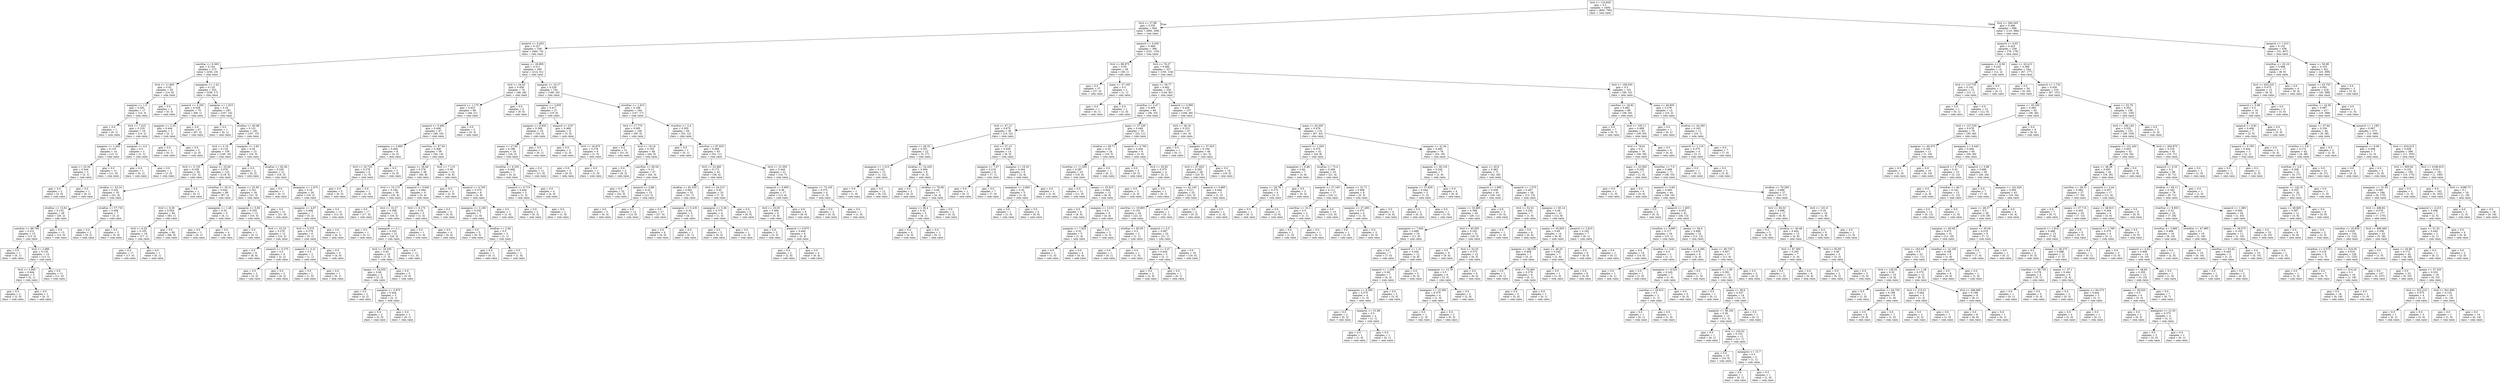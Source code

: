 digraph Tree {
node [shape=box] ;
0 [label="ttvil <= 110.835\ngini = 0.5\nsamples = 1600\nvalue = [805, 795]\nclass = com raios"] ;
1 [label="ttvil <= 27.98\ngini = 0.355\nsamples = 904\nvalue = [695, 209]\nclass = com raios"] ;
0 -> 1 [labeldistance=2.5, labelangle=45, headlabel="True"] ;
2 [label="meanvil <= 0.455\ngini = 0.237\nsamples = 538\nvalue = [464, 74]\nclass = com raios"] ;
1 -> 2 ;
3 [label="convfrac <= 6.365\ngini = 0.154\nsamples = 273\nvalue = [250, 23]\nclass = com raios"] ;
2 -> 3 ;
4 [label="ttvil <= 11.605\ngini = 0.42\nsamples = 20\nvalue = [14, 6]\nclass = com raios"] ;
3 -> 4 ;
5 [label="maxprec <= 1.0\ngini = 0.291\nsamples = 17\nvalue = [14, 3]\nclass = com raios"] ;
4 -> 5 ;
6 [label="gini = 0.0\nsamples = 1\nvalue = [0, 1]\nclass = sem raios"] ;
5 -> 6 ;
7 [label="ttvil <= 7.415\ngini = 0.219\nsamples = 16\nvalue = [14, 2]\nclass = com raios"] ;
5 -> 7 ;
8 [label="maxprec <= 1.445\ngini = 0.133\nsamples = 14\nvalue = [13, 1]\nclass = com raios"] ;
7 -> 8 ;
9 [label="maxz <= 23.34\ngini = 0.444\nsamples = 3\nvalue = [2, 1]\nclass = com raios"] ;
8 -> 9 ;
10 [label="gini = 0.0\nsamples = 2\nvalue = [2, 0]\nclass = com raios"] ;
9 -> 10 ;
11 [label="gini = 0.0\nsamples = 1\nvalue = [0, 1]\nclass = sem raios"] ;
9 -> 11 ;
12 [label="gini = 0.0\nsamples = 11\nvalue = [11, 0]\nclass = com raios"] ;
8 -> 12 ;
13 [label="maxprec <= 4.0\ngini = 0.5\nsamples = 2\nvalue = [1, 1]\nclass = com raios"] ;
7 -> 13 ;
14 [label="gini = 0.0\nsamples = 1\nvalue = [0, 1]\nclass = sem raios"] ;
13 -> 14 ;
15 [label="gini = 0.0\nsamples = 1\nvalue = [1, 0]\nclass = com raios"] ;
13 -> 15 ;
16 [label="gini = 0.0\nsamples = 3\nvalue = [0, 3]\nclass = sem raios"] ;
4 -> 16 ;
17 [label="meanprec <= 1.32\ngini = 0.125\nsamples = 253\nvalue = [236, 17]\nclass = com raios"] ;
3 -> 17 ;
18 [label="meanvil <= 0.205\ngini = 0.028\nsamples = 70\nvalue = [69, 1]\nclass = com raios"] ;
17 -> 18 ;
19 [label="maxprec <= 2.33\ngini = 0.444\nsamples = 3\nvalue = [2, 1]\nclass = com raios"] ;
18 -> 19 ;
20 [label="gini = 0.0\nsamples = 1\nvalue = [0, 1]\nclass = sem raios"] ;
19 -> 20 ;
21 [label="gini = 0.0\nsamples = 2\nvalue = [2, 0]\nclass = com raios"] ;
19 -> 21 ;
22 [label="gini = 0.0\nsamples = 67\nvalue = [67, 0]\nclass = com raios"] ;
18 -> 22 ;
23 [label="maxprec <= 1.915\ngini = 0.16\nsamples = 183\nvalue = [167, 16]\nclass = com raios"] ;
17 -> 23 ;
24 [label="gini = 0.0\nsamples = 1\nvalue = [0, 1]\nclass = sem raios"] ;
23 -> 24 ;
25 [label="strafrac <= 82.68\ngini = 0.151\nsamples = 182\nvalue = [167, 15]\nclass = com raios"] ;
23 -> 25 ;
26 [label="ttvil <= 5.18\ngini = 0.118\nsamples = 159\nvalue = [149, 10]\nclass = com raios"] ;
25 -> 26 ;
27 [label="ttvil <= 5.135\ngini = 0.239\nsamples = 36\nvalue = [31, 5]\nclass = com raios"] ;
26 -> 27 ;
28 [label="strafrac <= 53.24\ngini = 0.202\nsamples = 35\nvalue = [31, 4]\nclass = com raios"] ;
27 -> 28 ;
29 [label="strafrac <= 13.81\ngini = 0.133\nsamples = 28\nvalue = [26, 2]\nclass = com raios"] ;
28 -> 29 ;
30 [label="convfrac <= 89.765\ngini = 0.231\nsamples = 15\nvalue = [13, 2]\nclass = com raios"] ;
29 -> 30 ;
31 [label="gini = 0.0\nsamples = 1\nvalue = [0, 1]\nclass = sem raios"] ;
30 -> 31 ;
32 [label="ttvil <= 2.985\ngini = 0.133\nsamples = 14\nvalue = [13, 1]\nclass = com raios"] ;
30 -> 32 ;
33 [label="ttvil <= 2.905\ngini = 0.444\nsamples = 3\nvalue = [2, 1]\nclass = com raios"] ;
32 -> 33 ;
34 [label="gini = 0.0\nsamples = 2\nvalue = [2, 0]\nclass = com raios"] ;
33 -> 34 ;
35 [label="gini = 0.0\nsamples = 1\nvalue = [0, 1]\nclass = sem raios"] ;
33 -> 35 ;
36 [label="gini = 0.0\nsamples = 11\nvalue = [11, 0]\nclass = com raios"] ;
32 -> 36 ;
37 [label="gini = 0.0\nsamples = 13\nvalue = [13, 0]\nclass = com raios"] ;
29 -> 37 ;
38 [label="strafrac <= 57.735\ngini = 0.408\nsamples = 7\nvalue = [5, 2]\nclass = com raios"] ;
28 -> 38 ;
39 [label="gini = 0.0\nsamples = 2\nvalue = [0, 2]\nclass = sem raios"] ;
38 -> 39 ;
40 [label="gini = 0.0\nsamples = 5\nvalue = [5, 0]\nclass = com raios"] ;
38 -> 40 ;
41 [label="gini = 0.0\nsamples = 1\nvalue = [0, 1]\nclass = sem raios"] ;
27 -> 41 ;
42 [label="meanz <= 25.09\ngini = 0.078\nsamples = 123\nvalue = [118, 5]\nclass = com raios"] ;
26 -> 42 ;
43 [label="riverfrac <= 45.21\ngini = 0.044\nsamples = 89\nvalue = [87, 2]\nclass = com raios"] ;
42 -> 43 ;
44 [label="ttvil <= 6.39\ngini = 0.024\nsamples = 84\nvalue = [83, 1]\nclass = com raios"] ;
43 -> 44 ;
45 [label="ttvil <= 6.25\ngini = 0.105\nsamples = 18\nvalue = [17, 1]\nclass = com raios"] ;
44 -> 45 ;
46 [label="gini = 0.0\nsamples = 17\nvalue = [17, 0]\nclass = com raios"] ;
45 -> 46 ;
47 [label="gini = 0.0\nsamples = 1\nvalue = [0, 1]\nclass = sem raios"] ;
45 -> 47 ;
48 [label="gini = 0.0\nsamples = 66\nvalue = [66, 0]\nclass = com raios"] ;
44 -> 48 ;
49 [label="meanprec <= 1.48\ngini = 0.32\nsamples = 5\nvalue = [4, 1]\nclass = com raios"] ;
43 -> 49 ;
50 [label="gini = 0.0\nsamples = 1\nvalue = [0, 1]\nclass = sem raios"] ;
49 -> 50 ;
51 [label="gini = 0.0\nsamples = 4\nvalue = [4, 0]\nclass = com raios"] ;
49 -> 51 ;
52 [label="meanz <= 25.59\ngini = 0.161\nsamples = 34\nvalue = [31, 3]\nclass = com raios"] ;
42 -> 52 ;
53 [label="maxprec <= 5.85\ngini = 0.355\nsamples = 13\nvalue = [10, 3]\nclass = com raios"] ;
52 -> 53 ;
54 [label="gini = 0.0\nsamples = 1\nvalue = [0, 1]\nclass = sem raios"] ;
53 -> 54 ;
55 [label="ttvil <= 15.19\ngini = 0.278\nsamples = 12\nvalue = [10, 2]\nclass = com raios"] ;
53 -> 55 ;
56 [label="gini = 0.0\nsamples = 8\nvalue = [8, 0]\nclass = com raios"] ;
55 -> 56 ;
57 [label="meanvil <= 0.375\ngini = 0.5\nsamples = 4\nvalue = [2, 2]\nclass = com raios"] ;
55 -> 57 ;
58 [label="gini = 0.0\nsamples = 2\nvalue = [2, 0]\nclass = com raios"] ;
57 -> 58 ;
59 [label="gini = 0.0\nsamples = 2\nvalue = [0, 2]\nclass = sem raios"] ;
57 -> 59 ;
60 [label="gini = 0.0\nsamples = 21\nvalue = [21, 0]\nclass = com raios"] ;
52 -> 60 ;
61 [label="maxprec <= 2.93\ngini = 0.34\nsamples = 23\nvalue = [18, 5]\nclass = com raios"] ;
25 -> 61 ;
62 [label="gini = 0.0\nsamples = 2\nvalue = [0, 2]\nclass = sem raios"] ;
61 -> 62 ;
63 [label="strafrac <= 82.94\ngini = 0.245\nsamples = 21\nvalue = [18, 3]\nclass = com raios"] ;
61 -> 63 ;
64 [label="gini = 0.0\nsamples = 1\nvalue = [0, 1]\nclass = sem raios"] ;
63 -> 64 ;
65 [label="meanprec <= 1.675\ngini = 0.18\nsamples = 20\nvalue = [18, 2]\nclass = com raios"] ;
63 -> 65 ;
66 [label="maxprec <= 4.87\ngini = 0.408\nsamples = 7\nvalue = [5, 2]\nclass = com raios"] ;
65 -> 66 ;
67 [label="ttvil <= 5.575\ngini = 0.278\nsamples = 6\nvalue = [5, 1]\nclass = com raios"] ;
66 -> 67 ;
68 [label="meanvil <= 0.31\ngini = 0.5\nsamples = 2\nvalue = [1, 1]\nclass = com raios"] ;
67 -> 68 ;
69 [label="gini = 0.0\nsamples = 1\nvalue = [1, 0]\nclass = com raios"] ;
68 -> 69 ;
70 [label="gini = 0.0\nsamples = 1\nvalue = [0, 1]\nclass = sem raios"] ;
68 -> 70 ;
71 [label="gini = 0.0\nsamples = 4\nvalue = [4, 0]\nclass = com raios"] ;
67 -> 71 ;
72 [label="gini = 0.0\nsamples = 1\nvalue = [0, 1]\nclass = sem raios"] ;
66 -> 72 ;
73 [label="gini = 0.0\nsamples = 13\nvalue = [13, 0]\nclass = com raios"] ;
65 -> 73 ;
74 [label="meanz <= 26.895\ngini = 0.311\nsamples = 265\nvalue = [214, 51]\nclass = com raios"] ;
2 -> 74 ;
75 [label="ttvil <= 24.43\ngini = 0.456\nsamples = 74\nvalue = [48, 26]\nclass = com raios"] ;
74 -> 75 ;
76 [label="meanvil <= 1.175\ngini = 0.423\nsamples = 69\nvalue = [48, 21]\nclass = com raios"] ;
75 -> 76 ;
77 [label="meanvil <= 0.485\ngini = 0.406\nsamples = 67\nvalue = [48, 19]\nclass = com raios"] ;
76 -> 77 ;
78 [label="meanprec <= 2.665\ngini = 0.494\nsamples = 9\nvalue = [4, 5]\nclass = sem raios"] ;
77 -> 78 ;
79 [label="ttvil <= 20.725\ngini = 0.278\nsamples = 6\nvalue = [1, 5]\nclass = sem raios"] ;
78 -> 79 ;
80 [label="gini = 0.0\nsamples = 5\nvalue = [0, 5]\nclass = sem raios"] ;
79 -> 80 ;
81 [label="gini = 0.0\nsamples = 1\nvalue = [1, 0]\nclass = com raios"] ;
79 -> 81 ;
82 [label="gini = 0.0\nsamples = 3\nvalue = [3, 0]\nclass = com raios"] ;
78 -> 82 ;
83 [label="convfrac <= 87.54\ngini = 0.366\nsamples = 58\nvalue = [44, 14]\nclass = com raios"] ;
77 -> 83 ;
84 [label="meanz <= 26.49\ngini = 0.278\nsamples = 48\nvalue = [40, 8]\nclass = com raios"] ;
83 -> 84 ;
85 [label="ttvil <= 10.175\ngini = 0.184\nsamples = 39\nvalue = [35, 4]\nclass = com raios"] ;
84 -> 85 ;
86 [label="gini = 0.0\nsamples = 17\nvalue = [17, 0]\nclass = com raios"] ;
85 -> 86 ;
87 [label="ttvil <= 10.27\ngini = 0.298\nsamples = 22\nvalue = [18, 4]\nclass = com raios"] ;
85 -> 87 ;
88 [label="gini = 0.0\nsamples = 1\nvalue = [0, 1]\nclass = sem raios"] ;
87 -> 88 ;
89 [label="meanprec <= 2.1\ngini = 0.245\nsamples = 21\nvalue = [18, 3]\nclass = com raios"] ;
87 -> 89 ;
90 [label="ttvil <= 18.335\ngini = 0.42\nsamples = 10\nvalue = [7, 3]\nclass = com raios"] ;
89 -> 90 ;
91 [label="meanz <= 24.555\ngini = 0.48\nsamples = 5\nvalue = [2, 3]\nclass = sem raios"] ;
90 -> 91 ;
92 [label="gini = 0.0\nsamples = 2\nvalue = [0, 2]\nclass = sem raios"] ;
91 -> 92 ;
93 [label="maxprec <= 5.875\ngini = 0.444\nsamples = 3\nvalue = [2, 1]\nclass = com raios"] ;
91 -> 93 ;
94 [label="gini = 0.0\nsamples = 2\nvalue = [2, 0]\nclass = com raios"] ;
93 -> 94 ;
95 [label="gini = 0.0\nsamples = 1\nvalue = [0, 1]\nclass = sem raios"] ;
93 -> 95 ;
96 [label="gini = 0.0\nsamples = 5\nvalue = [5, 0]\nclass = com raios"] ;
90 -> 96 ;
97 [label="gini = 0.0\nsamples = 11\nvalue = [11, 0]\nclass = com raios"] ;
89 -> 97 ;
98 [label="meanvil <= 0.645\ngini = 0.494\nsamples = 9\nvalue = [5, 4]\nclass = com raios"] ;
84 -> 98 ;
99 [label="ttvil <= 8.175\ngini = 0.32\nsamples = 5\nvalue = [1, 4]\nclass = sem raios"] ;
98 -> 99 ;
100 [label="gini = 0.0\nsamples = 1\nvalue = [1, 0]\nclass = com raios"] ;
99 -> 100 ;
101 [label="gini = 0.0\nsamples = 4\nvalue = [0, 4]\nclass = sem raios"] ;
99 -> 101 ;
102 [label="gini = 0.0\nsamples = 4\nvalue = [4, 0]\nclass = com raios"] ;
98 -> 102 ;
103 [label="ttvil <= 7.115\ngini = 0.48\nsamples = 10\nvalue = [4, 6]\nclass = sem raios"] ;
83 -> 103 ;
104 [label="gini = 0.0\nsamples = 2\nvalue = [2, 0]\nclass = com raios"] ;
103 -> 104 ;
105 [label="meanvil <= 0.705\ngini = 0.375\nsamples = 8\nvalue = [2, 6]\nclass = sem raios"] ;
103 -> 105 ;
106 [label="meanprec <= 3.185\ngini = 0.245\nsamples = 7\nvalue = [1, 6]\nclass = sem raios"] ;
105 -> 106 ;
107 [label="gini = 0.0\nsamples = 5\nvalue = [0, 5]\nclass = sem raios"] ;
106 -> 107 ;
108 [label="strafrac <= 2.94\ngini = 0.5\nsamples = 2\nvalue = [1, 1]\nclass = com raios"] ;
106 -> 108 ;
109 [label="gini = 0.0\nsamples = 1\nvalue = [0, 1]\nclass = sem raios"] ;
108 -> 109 ;
110 [label="gini = 0.0\nsamples = 1\nvalue = [1, 0]\nclass = com raios"] ;
108 -> 110 ;
111 [label="gini = 0.0\nsamples = 1\nvalue = [1, 0]\nclass = com raios"] ;
105 -> 111 ;
112 [label="gini = 0.0\nsamples = 2\nvalue = [0, 2]\nclass = sem raios"] ;
76 -> 112 ;
113 [label="gini = 0.0\nsamples = 5\nvalue = [0, 5]\nclass = sem raios"] ;
75 -> 113 ;
114 [label="maxprec <= 10.17\ngini = 0.228\nsamples = 191\nvalue = [166, 25]\nclass = com raios"] ;
74 -> 114 ;
115 [label="meanprec <= 3.835\ngini = 0.417\nsamples = 27\nvalue = [19, 8]\nclass = com raios"] ;
114 -> 115 ;
116 [label="maxprec <= 9.935\ngini = 0.266\nsamples = 19\nvalue = [16, 3]\nclass = com raios"] ;
115 -> 116 ;
117 [label="meanz <= 27.65\ngini = 0.198\nsamples = 18\nvalue = [16, 2]\nclass = com raios"] ;
116 -> 117 ;
118 [label="riverfrac <= 8.335\ngini = 0.408\nsamples = 7\nvalue = [5, 2]\nclass = com raios"] ;
117 -> 118 ;
119 [label="meanvil <= 0.715\ngini = 0.444\nsamples = 3\nvalue = [1, 2]\nclass = sem raios"] ;
118 -> 119 ;
120 [label="gini = 0.0\nsamples = 2\nvalue = [0, 2]\nclass = sem raios"] ;
119 -> 120 ;
121 [label="gini = 0.0\nsamples = 1\nvalue = [1, 0]\nclass = com raios"] ;
119 -> 121 ;
122 [label="gini = 0.0\nsamples = 4\nvalue = [4, 0]\nclass = com raios"] ;
118 -> 122 ;
123 [label="gini = 0.0\nsamples = 11\nvalue = [11, 0]\nclass = com raios"] ;
117 -> 123 ;
124 [label="gini = 0.0\nsamples = 1\nvalue = [0, 1]\nclass = sem raios"] ;
116 -> 124 ;
125 [label="meanvil <= 0.67\ngini = 0.469\nsamples = 8\nvalue = [3, 5]\nclass = sem raios"] ;
115 -> 125 ;
126 [label="gini = 0.0\nsamples = 2\nvalue = [2, 0]\nclass = com raios"] ;
125 -> 126 ;
127 [label="ttvil <= 20.875\ngini = 0.278\nsamples = 6\nvalue = [1, 5]\nclass = sem raios"] ;
125 -> 127 ;
128 [label="gini = 0.0\nsamples = 5\nvalue = [0, 5]\nclass = sem raios"] ;
127 -> 128 ;
129 [label="gini = 0.0\nsamples = 1\nvalue = [1, 0]\nclass = com raios"] ;
127 -> 129 ;
130 [label="riverfrac <= 1.615\ngini = 0.186\nsamples = 164\nvalue = [147, 17]\nclass = com raios"] ;
114 -> 130 ;
131 [label="ttvil <= 17.775\ngini = 0.095\nsamples = 100\nvalue = [95, 5]\nclass = com raios"] ;
130 -> 131 ;
132 [label="gini = 0.0\nsamples = 51\nvalue = [51, 0]\nclass = com raios"] ;
131 -> 132 ;
133 [label="ttvil <= 18.19\ngini = 0.183\nsamples = 49\nvalue = [44, 5]\nclass = com raios"] ;
131 -> 133 ;
134 [label="gini = 0.0\nsamples = 2\nvalue = [0, 2]\nclass = sem raios"] ;
133 -> 134 ;
135 [label="convfrac <= 60.54\ngini = 0.12\nsamples = 47\nvalue = [44, 3]\nclass = com raios"] ;
133 -> 135 ;
136 [label="gini = 0.0\nsamples = 32\nvalue = [32, 0]\nclass = com raios"] ;
135 -> 136 ;
137 [label="meanvil <= 0.88\ngini = 0.32\nsamples = 15\nvalue = [12, 3]\nclass = com raios"] ;
135 -> 137 ;
138 [label="gini = 0.0\nsamples = 3\nvalue = [0, 3]\nclass = sem raios"] ;
137 -> 138 ;
139 [label="gini = 0.0\nsamples = 12\nvalue = [12, 0]\nclass = com raios"] ;
137 -> 139 ;
140 [label="riverfrac <= 3.4\ngini = 0.305\nsamples = 64\nvalue = [52, 12]\nclass = com raios"] ;
130 -> 140 ;
141 [label="gini = 0.0\nsamples = 1\nvalue = [0, 1]\nclass = sem raios"] ;
140 -> 141 ;
142 [label="convfrac <= 97.825\ngini = 0.288\nsamples = 63\nvalue = [52, 11]\nclass = com raios"] ;
140 -> 142 ;
143 [label="ttvil <= 23.485\ngini = 0.172\nsamples = 42\nvalue = [38, 4]\nclass = com raios"] ;
142 -> 143 ;
144 [label="strafrac <= 81.535\ngini = 0.061\nsamples = 32\nvalue = [31, 1]\nclass = com raios"] ;
143 -> 144 ;
145 [label="gini = 0.0\nsamples = 27\nvalue = [27, 0]\nclass = com raios"] ;
144 -> 145 ;
146 [label="meanprec <= 5.235\ngini = 0.32\nsamples = 5\nvalue = [4, 1]\nclass = com raios"] ;
144 -> 146 ;
147 [label="gini = 0.0\nsamples = 4\nvalue = [4, 0]\nclass = com raios"] ;
146 -> 147 ;
148 [label="gini = 0.0\nsamples = 1\nvalue = [0, 1]\nclass = sem raios"] ;
146 -> 148 ;
149 [label="ttvil <= 24.215\ngini = 0.42\nsamples = 10\nvalue = [7, 3]\nclass = com raios"] ;
143 -> 149 ;
150 [label="meanprec <= 5.36\ngini = 0.375\nsamples = 4\nvalue = [1, 3]\nclass = sem raios"] ;
149 -> 150 ;
151 [label="gini = 0.0\nsamples = 3\nvalue = [0, 3]\nclass = sem raios"] ;
150 -> 151 ;
152 [label="gini = 0.0\nsamples = 1\nvalue = [1, 0]\nclass = com raios"] ;
150 -> 152 ;
153 [label="gini = 0.0\nsamples = 6\nvalue = [6, 0]\nclass = com raios"] ;
149 -> 153 ;
154 [label="ttvil <= 21.055\ngini = 0.444\nsamples = 21\nvalue = [14, 7]\nclass = com raios"] ;
142 -> 154 ;
155 [label="meanvil <= 0.905\ngini = 0.36\nsamples = 17\nvalue = [13, 4]\nclass = com raios"] ;
154 -> 155 ;
156 [label="ttvil <= 10.05\ngini = 0.494\nsamples = 9\nvalue = [5, 4]\nclass = com raios"] ;
155 -> 156 ;
157 [label="gini = 0.0\nsamples = 3\nvalue = [3, 0]\nclass = com raios"] ;
156 -> 157 ;
158 [label="meanvil <= 0.675\ngini = 0.444\nsamples = 6\nvalue = [2, 4]\nclass = sem raios"] ;
156 -> 158 ;
159 [label="gini = 0.0\nsamples = 2\nvalue = [2, 0]\nclass = com raios"] ;
158 -> 159 ;
160 [label="gini = 0.0\nsamples = 4\nvalue = [0, 4]\nclass = sem raios"] ;
158 -> 160 ;
161 [label="gini = 0.0\nsamples = 8\nvalue = [8, 0]\nclass = com raios"] ;
155 -> 161 ;
162 [label="maxprec <= 73.105\ngini = 0.375\nsamples = 4\nvalue = [1, 3]\nclass = sem raios"] ;
154 -> 162 ;
163 [label="gini = 0.0\nsamples = 3\nvalue = [0, 3]\nclass = sem raios"] ;
162 -> 163 ;
164 [label="gini = 0.0\nsamples = 1\nvalue = [1, 0]\nclass = com raios"] ;
162 -> 164 ;
165 [label="meanvil <= 0.435\ngini = 0.466\nsamples = 366\nvalue = [231, 135]\nclass = com raios"] ;
1 -> 165 ;
166 [label="ttvil <= 88.975\ngini = 0.05\nsamples = 39\nvalue = [38, 1]\nclass = com raios"] ;
165 -> 166 ;
167 [label="gini = 0.0\nsamples = 37\nvalue = [37, 0]\nclass = com raios"] ;
166 -> 167 ;
168 [label="maxz <= 37.105\ngini = 0.5\nsamples = 2\nvalue = [1, 1]\nclass = com raios"] ;
166 -> 168 ;
169 [label="gini = 0.0\nsamples = 1\nvalue = [0, 1]\nclass = sem raios"] ;
168 -> 169 ;
170 [label="gini = 0.0\nsamples = 1\nvalue = [1, 0]\nclass = com raios"] ;
168 -> 170 ;
171 [label="ttvil <= 76.27\ngini = 0.484\nsamples = 327\nvalue = [193, 134]\nclass = com raios"] ;
165 -> 171 ;
172 [label="maxz <= 39.77\ngini = 0.462\nsamples = 226\nvalue = [144, 82]\nclass = com raios"] ;
171 -> 172 ;
173 [label="riverfrac <= 2.47\ngini = 0.499\nsamples = 69\nvalue = [36, 33]\nclass = com raios"] ;
172 -> 173 ;
174 [label="ttvil <= 47.13\ngini = 0.475\nsamples = 36\nvalue = [14, 22]\nclass = sem raios"] ;
173 -> 174 ;
175 [label="meanz <= 28.33\ngini = 0.351\nsamples = 22\nvalue = [5, 17]\nclass = sem raios"] ;
174 -> 175 ;
176 [label="meanprec <= 1.515\ngini = 0.142\nsamples = 13\nvalue = [1, 12]\nclass = sem raios"] ;
175 -> 176 ;
177 [label="gini = 0.0\nsamples = 1\nvalue = [1, 0]\nclass = com raios"] ;
176 -> 177 ;
178 [label="gini = 0.0\nsamples = 12\nvalue = [0, 12]\nclass = sem raios"] ;
176 -> 178 ;
179 [label="strafrac <= 24.435\ngini = 0.494\nsamples = 9\nvalue = [4, 5]\nclass = sem raios"] ;
175 -> 179 ;
180 [label="gini = 0.0\nsamples = 2\nvalue = [0, 2]\nclass = sem raios"] ;
179 -> 180 ;
181 [label="strafrac <= 78.08\ngini = 0.49\nsamples = 7\nvalue = [4, 3]\nclass = com raios"] ;
179 -> 181 ;
182 [label="meanz <= 30.4\ngini = 0.32\nsamples = 5\nvalue = [4, 1]\nclass = com raios"] ;
181 -> 182 ;
183 [label="gini = 0.0\nsamples = 4\nvalue = [4, 0]\nclass = com raios"] ;
182 -> 183 ;
184 [label="gini = 0.0\nsamples = 1\nvalue = [0, 1]\nclass = sem raios"] ;
182 -> 184 ;
185 [label="gini = 0.0\nsamples = 2\nvalue = [0, 2]\nclass = sem raios"] ;
181 -> 185 ;
186 [label="ttvil <= 57.13\ngini = 0.459\nsamples = 14\nvalue = [9, 5]\nclass = com raios"] ;
174 -> 186 ;
187 [label="maxprec <= 7.07\ngini = 0.219\nsamples = 8\nvalue = [7, 1]\nclass = com raios"] ;
186 -> 187 ;
188 [label="gini = 0.0\nsamples = 1\nvalue = [0, 1]\nclass = sem raios"] ;
187 -> 188 ;
189 [label="gini = 0.0\nsamples = 7\nvalue = [7, 0]\nclass = com raios"] ;
187 -> 189 ;
190 [label="maxprec <= 19.32\ngini = 0.444\nsamples = 6\nvalue = [2, 4]\nclass = sem raios"] ;
186 -> 190 ;
191 [label="meanprec <= 3.665\ngini = 0.32\nsamples = 5\nvalue = [1, 4]\nclass = sem raios"] ;
190 -> 191 ;
192 [label="gini = 0.0\nsamples = 1\nvalue = [1, 0]\nclass = com raios"] ;
191 -> 192 ;
193 [label="gini = 0.0\nsamples = 4\nvalue = [0, 4]\nclass = sem raios"] ;
191 -> 193 ;
194 [label="gini = 0.0\nsamples = 1\nvalue = [1, 0]\nclass = com raios"] ;
190 -> 194 ;
195 [label="maxz <= 37.235\ngini = 0.444\nsamples = 33\nvalue = [22, 11]\nclass = com raios"] ;
173 -> 195 ;
196 [label="strafrac <= 85.71\ngini = 0.33\nsamples = 24\nvalue = [19, 5]\nclass = com raios"] ;
195 -> 196 ;
197 [label="riverfrac <= 11.655\ngini = 0.287\nsamples = 23\nvalue = [19, 4]\nclass = com raios"] ;
196 -> 197 ;
198 [label="gini = 0.0\nsamples = 11\nvalue = [11, 0]\nclass = com raios"] ;
197 -> 198 ;
199 [label="meanz <= 25.815\ngini = 0.444\nsamples = 12\nvalue = [8, 4]\nclass = com raios"] ;
197 -> 199 ;
200 [label="gini = 0.0\nsamples = 4\nvalue = [4, 0]\nclass = com raios"] ;
199 -> 200 ;
201 [label="maxprec <= 13.51\ngini = 0.5\nsamples = 8\nvalue = [4, 4]\nclass = com raios"] ;
199 -> 201 ;
202 [label="maxprec <= 7.925\ngini = 0.32\nsamples = 5\nvalue = [1, 4]\nclass = sem raios"] ;
201 -> 202 ;
203 [label="gini = 0.0\nsamples = 1\nvalue = [1, 0]\nclass = com raios"] ;
202 -> 203 ;
204 [label="gini = 0.0\nsamples = 4\nvalue = [0, 4]\nclass = sem raios"] ;
202 -> 204 ;
205 [label="gini = 0.0\nsamples = 3\nvalue = [3, 0]\nclass = com raios"] ;
201 -> 205 ;
206 [label="gini = 0.0\nsamples = 1\nvalue = [0, 1]\nclass = sem raios"] ;
196 -> 206 ;
207 [label="meanvil <= 0.795\ngini = 0.444\nsamples = 9\nvalue = [3, 6]\nclass = sem raios"] ;
195 -> 207 ;
208 [label="gini = 0.0\nsamples = 5\nvalue = [0, 5]\nclass = sem raios"] ;
207 -> 208 ;
209 [label="ttvil <= 45.82\ngini = 0.375\nsamples = 4\nvalue = [3, 1]\nclass = com raios"] ;
207 -> 209 ;
210 [label="gini = 0.0\nsamples = 3\nvalue = [3, 0]\nclass = com raios"] ;
209 -> 210 ;
211 [label="gini = 0.0\nsamples = 1\nvalue = [0, 1]\nclass = sem raios"] ;
209 -> 211 ;
212 [label="meanvil <= 0.995\ngini = 0.429\nsamples = 157\nvalue = [108, 49]\nclass = com raios"] ;
172 -> 212 ;
213 [label="ttvil <= 28.16\ngini = 0.223\nsamples = 47\nvalue = [41, 6]\nclass = com raios"] ;
212 -> 213 ;
214 [label="gini = 0.0\nsamples = 1\nvalue = [0, 1]\nclass = sem raios"] ;
213 -> 214 ;
215 [label="maxprec <= 37.025\ngini = 0.194\nsamples = 46\nvalue = [41, 5]\nclass = com raios"] ;
213 -> 215 ;
216 [label="ttvil <= 67.625\ngini = 0.293\nsamples = 28\nvalue = [23, 5]\nclass = com raios"] ;
215 -> 216 ;
217 [label="maxz <= 42.145\ngini = 0.211\nsamples = 25\nvalue = [22, 3]\nclass = com raios"] ;
216 -> 217 ;
218 [label="convfrac <= 19.805\ngini = 0.153\nsamples = 24\nvalue = [22, 2]\nclass = com raios"] ;
217 -> 218 ;
219 [label="strafrac <= 83.05\ngini = 0.5\nsamples = 2\nvalue = [1, 1]\nclass = com raios"] ;
218 -> 219 ;
220 [label="gini = 0.0\nsamples = 1\nvalue = [0, 1]\nclass = sem raios"] ;
219 -> 220 ;
221 [label="gini = 0.0\nsamples = 1\nvalue = [1, 0]\nclass = com raios"] ;
219 -> 221 ;
222 [label="meanvil <= 0.5\ngini = 0.087\nsamples = 22\nvalue = [21, 1]\nclass = com raios"] ;
218 -> 222 ;
223 [label="meanvil <= 0.47\ngini = 0.444\nsamples = 3\nvalue = [2, 1]\nclass = com raios"] ;
222 -> 223 ;
224 [label="gini = 0.0\nsamples = 2\nvalue = [2, 0]\nclass = com raios"] ;
223 -> 224 ;
225 [label="gini = 0.0\nsamples = 1\nvalue = [0, 1]\nclass = sem raios"] ;
223 -> 225 ;
226 [label="gini = 0.0\nsamples = 19\nvalue = [19, 0]\nclass = com raios"] ;
222 -> 226 ;
227 [label="gini = 0.0\nsamples = 1\nvalue = [0, 1]\nclass = sem raios"] ;
217 -> 227 ;
228 [label="meanvil <= 0.895\ngini = 0.444\nsamples = 3\nvalue = [1, 2]\nclass = sem raios"] ;
216 -> 228 ;
229 [label="gini = 0.0\nsamples = 2\nvalue = [0, 2]\nclass = sem raios"] ;
228 -> 229 ;
230 [label="gini = 0.0\nsamples = 1\nvalue = [1, 0]\nclass = com raios"] ;
228 -> 230 ;
231 [label="gini = 0.0\nsamples = 18\nvalue = [18, 0]\nclass = com raios"] ;
215 -> 231 ;
232 [label="maxz <= 42.035\ngini = 0.476\nsamples = 110\nvalue = [67, 43]\nclass = com raios"] ;
212 -> 232 ;
233 [label="meanvil <= 1.055\ngini = 0.375\nsamples = 32\nvalue = [24, 8]\nclass = com raios"] ;
232 -> 233 ;
234 [label="meanprec <= 6.48\ngini = 0.49\nsamples = 7\nvalue = [3, 4]\nclass = sem raios"] ;
233 -> 234 ;
235 [label="meanz <= 29.78\ngini = 0.375\nsamples = 4\nvalue = [3, 1]\nclass = com raios"] ;
234 -> 235 ;
236 [label="gini = 0.0\nsamples = 1\nvalue = [0, 1]\nclass = sem raios"] ;
235 -> 236 ;
237 [label="gini = 0.0\nsamples = 3\nvalue = [3, 0]\nclass = com raios"] ;
235 -> 237 ;
238 [label="gini = 0.0\nsamples = 3\nvalue = [0, 3]\nclass = sem raios"] ;
234 -> 238 ;
239 [label="strafrac <= 73.4\ngini = 0.269\nsamples = 25\nvalue = [21, 4]\nclass = com raios"] ;
233 -> 239 ;
240 [label="maxprec <= 27.165\ngini = 0.111\nsamples = 17\nvalue = [16, 1]\nclass = com raios"] ;
239 -> 240 ;
241 [label="convfrac <= 32.3\ngini = 0.5\nsamples = 2\nvalue = [1, 1]\nclass = com raios"] ;
240 -> 241 ;
242 [label="gini = 0.0\nsamples = 1\nvalue = [1, 0]\nclass = com raios"] ;
241 -> 242 ;
243 [label="gini = 0.0\nsamples = 1\nvalue = [0, 1]\nclass = sem raios"] ;
241 -> 243 ;
244 [label="gini = 0.0\nsamples = 15\nvalue = [15, 0]\nclass = com raios"] ;
240 -> 244 ;
245 [label="meanz <= 31.71\ngini = 0.469\nsamples = 8\nvalue = [5, 3]\nclass = com raios"] ;
239 -> 245 ;
246 [label="maxprec <= 27.485\ngini = 0.375\nsamples = 4\nvalue = [1, 3]\nclass = sem raios"] ;
245 -> 246 ;
247 [label="gini = 0.0\nsamples = 1\nvalue = [1, 0]\nclass = com raios"] ;
246 -> 247 ;
248 [label="gini = 0.0\nsamples = 3\nvalue = [0, 3]\nclass = sem raios"] ;
246 -> 248 ;
249 [label="gini = 0.0\nsamples = 4\nvalue = [4, 0]\nclass = com raios"] ;
245 -> 249 ;
250 [label="maxprec <= 41.04\ngini = 0.495\nsamples = 78\nvalue = [43, 35]\nclass = com raios"] ;
232 -> 250 ;
251 [label="maxprec <= 39.125\ngini = 0.245\nsamples = 7\nvalue = [1, 6]\nclass = sem raios"] ;
250 -> 251 ;
252 [label="maxprec <= 37.635\ngini = 0.444\nsamples = 3\nvalue = [1, 2]\nclass = sem raios"] ;
251 -> 252 ;
253 [label="gini = 0.0\nsamples = 2\nvalue = [0, 2]\nclass = sem raios"] ;
252 -> 253 ;
254 [label="gini = 0.0\nsamples = 1\nvalue = [1, 0]\nclass = com raios"] ;
252 -> 254 ;
255 [label="gini = 0.0\nsamples = 4\nvalue = [0, 4]\nclass = sem raios"] ;
251 -> 255 ;
256 [label="maxz <= 45.9\ngini = 0.483\nsamples = 71\nvalue = [42, 29]\nclass = com raios"] ;
250 -> 256 ;
257 [label="meanvil <= 1.995\ngini = 0.439\nsamples = 43\nvalue = [29, 14]\nclass = com raios"] ;
256 -> 257 ;
258 [label="meanz <= 33.685\ngini = 0.399\nsamples = 40\nvalue = [29, 11]\nclass = com raios"] ;
257 -> 258 ;
259 [label="meanprec <= 7.645\ngini = 0.488\nsamples = 19\nvalue = [11, 8]\nclass = com raios"] ;
258 -> 259 ;
260 [label="gini = 0.0\nsamples = 7\nvalue = [7, 0]\nclass = com raios"] ;
259 -> 260 ;
261 [label="meanvil <= 1.31\ngini = 0.444\nsamples = 12\nvalue = [4, 8]\nclass = sem raios"] ;
259 -> 261 ;
262 [label="meanvil <= 1.205\ngini = 0.49\nsamples = 7\nvalue = [4, 3]\nclass = com raios"] ;
261 -> 262 ;
263 [label="meanprec <= 8.365\ngini = 0.375\nsamples = 4\nvalue = [1, 3]\nclass = sem raios"] ;
262 -> 263 ;
264 [label="gini = 0.0\nsamples = 2\nvalue = [0, 2]\nclass = sem raios"] ;
263 -> 264 ;
265 [label="maxprec <= 51.88\ngini = 0.5\nsamples = 2\nvalue = [1, 1]\nclass = com raios"] ;
263 -> 265 ;
266 [label="gini = 0.0\nsamples = 1\nvalue = [1, 0]\nclass = com raios"] ;
265 -> 266 ;
267 [label="gini = 0.0\nsamples = 1\nvalue = [0, 1]\nclass = sem raios"] ;
265 -> 267 ;
268 [label="gini = 0.0\nsamples = 3\nvalue = [3, 0]\nclass = com raios"] ;
262 -> 268 ;
269 [label="gini = 0.0\nsamples = 5\nvalue = [0, 5]\nclass = sem raios"] ;
261 -> 269 ;
270 [label="ttvil <= 45.055\ngini = 0.245\nsamples = 21\nvalue = [18, 3]\nclass = com raios"] ;
258 -> 270 ;
271 [label="gini = 0.0\nsamples = 9\nvalue = [9, 0]\nclass = com raios"] ;
270 -> 271 ;
272 [label="ttvil <= 53.35\ngini = 0.375\nsamples = 12\nvalue = [9, 3]\nclass = com raios"] ;
270 -> 272 ;
273 [label="meanprec <= 12.79\ngini = 0.5\nsamples = 6\nvalue = [3, 3]\nclass = com raios"] ;
272 -> 273 ;
274 [label="meanprec <= 10.395\ngini = 0.375\nsamples = 4\nvalue = [1, 3]\nclass = sem raios"] ;
273 -> 274 ;
275 [label="gini = 0.0\nsamples = 1\nvalue = [1, 0]\nclass = com raios"] ;
274 -> 275 ;
276 [label="gini = 0.0\nsamples = 3\nvalue = [0, 3]\nclass = sem raios"] ;
274 -> 276 ;
277 [label="gini = 0.0\nsamples = 2\nvalue = [2, 0]\nclass = com raios"] ;
273 -> 277 ;
278 [label="gini = 0.0\nsamples = 6\nvalue = [6, 0]\nclass = com raios"] ;
272 -> 278 ;
279 [label="gini = 0.0\nsamples = 3\nvalue = [0, 3]\nclass = sem raios"] ;
257 -> 279 ;
280 [label="meanvil <= 1.575\ngini = 0.497\nsamples = 28\nvalue = [13, 15]\nclass = sem raios"] ;
256 -> 280 ;
281 [label="ttvil <= 52.01\ngini = 0.245\nsamples = 7\nvalue = [1, 6]\nclass = sem raios"] ;
280 -> 281 ;
282 [label="gini = 0.0\nsamples = 1\nvalue = [1, 0]\nclass = com raios"] ;
281 -> 282 ;
283 [label="gini = 0.0\nsamples = 6\nvalue = [0, 6]\nclass = sem raios"] ;
281 -> 283 ;
284 [label="maxprec <= 83.14\ngini = 0.49\nsamples = 21\nvalue = [12, 9]\nclass = com raios"] ;
280 -> 284 ;
285 [label="meanz <= 35.855\ngini = 0.49\nsamples = 14\nvalue = [6, 8]\nclass = sem raios"] ;
284 -> 285 ;
286 [label="maxprec <= 68.035\ngini = 0.408\nsamples = 7\nvalue = [5, 2]\nclass = com raios"] ;
285 -> 286 ;
287 [label="gini = 0.0\nsamples = 1\nvalue = [0, 1]\nclass = sem raios"] ;
286 -> 287 ;
288 [label="ttvil <= 70.465\ngini = 0.278\nsamples = 6\nvalue = [5, 1]\nclass = com raios"] ;
286 -> 288 ;
289 [label="gini = 0.0\nsamples = 5\nvalue = [5, 0]\nclass = com raios"] ;
288 -> 289 ;
290 [label="gini = 0.0\nsamples = 1\nvalue = [0, 1]\nclass = sem raios"] ;
288 -> 290 ;
291 [label="maxz <= 46.25\ngini = 0.245\nsamples = 7\nvalue = [1, 6]\nclass = sem raios"] ;
285 -> 291 ;
292 [label="gini = 0.0\nsamples = 1\nvalue = [1, 0]\nclass = com raios"] ;
291 -> 292 ;
293 [label="gini = 0.0\nsamples = 6\nvalue = [0, 6]\nclass = sem raios"] ;
291 -> 293 ;
294 [label="meanvil <= 2.815\ngini = 0.245\nsamples = 7\nvalue = [6, 1]\nclass = com raios"] ;
284 -> 294 ;
295 [label="gini = 0.0\nsamples = 6\nvalue = [6, 0]\nclass = com raios"] ;
294 -> 295 ;
296 [label="gini = 0.0\nsamples = 1\nvalue = [0, 1]\nclass = sem raios"] ;
294 -> 296 ;
297 [label="ttvil <= 106.035\ngini = 0.5\nsamples = 101\nvalue = [49, 52]\nclass = sem raios"] ;
171 -> 297 ;
298 [label="convfrac <= 18.82\ngini = 0.492\nsamples = 89\nvalue = [39, 50]\nclass = sem raios"] ;
297 -> 298 ;
299 [label="gini = 0.0\nsamples = 7\nvalue = [0, 7]\nclass = sem raios"] ;
298 -> 299 ;
300 [label="ttvil <= 105.11\ngini = 0.499\nsamples = 82\nvalue = [39, 43]\nclass = sem raios"] ;
298 -> 300 ;
301 [label="ttvil <= 78.91\ngini = 0.5\nsamples = 78\nvalue = [39, 39]\nclass = com raios"] ;
300 -> 301 ;
302 [label="maxz <= 43.565\ngini = 0.245\nsamples = 7\nvalue = [1, 6]\nclass = sem raios"] ;
301 -> 302 ;
303 [label="gini = 0.0\nsamples = 1\nvalue = [1, 0]\nclass = com raios"] ;
302 -> 303 ;
304 [label="gini = 0.0\nsamples = 6\nvalue = [0, 6]\nclass = sem raios"] ;
302 -> 304 ;
305 [label="riverfrac <= 7.0\ngini = 0.498\nsamples = 71\nvalue = [38, 33]\nclass = com raios"] ;
301 -> 305 ;
306 [label="meanvil <= 0.65\ngini = 0.463\nsamples = 44\nvalue = [28, 16]\nclass = com raios"] ;
305 -> 306 ;
307 [label="gini = 0.0\nsamples = 3\nvalue = [0, 3]\nclass = sem raios"] ;
306 -> 307 ;
308 [label="meanvil <= 1.405\ngini = 0.433\nsamples = 41\nvalue = [28, 13]\nclass = com raios"] ;
306 -> 308 ;
309 [label="riverfrac <= 3.095\ngini = 0.117\nsamples = 16\nvalue = [15, 1]\nclass = com raios"] ;
308 -> 309 ;
310 [label="gini = 0.0\nsamples = 14\nvalue = [14, 0]\nclass = com raios"] ;
309 -> 310 ;
311 [label="riverfrac <= 3.61\ngini = 0.5\nsamples = 2\nvalue = [1, 1]\nclass = com raios"] ;
309 -> 311 ;
312 [label="gini = 0.0\nsamples = 1\nvalue = [0, 1]\nclass = sem raios"] ;
311 -> 312 ;
313 [label="gini = 0.0\nsamples = 1\nvalue = [1, 0]\nclass = com raios"] ;
311 -> 313 ;
314 [label="meanz <= 34.4\ngini = 0.499\nsamples = 25\nvalue = [13, 12]\nclass = com raios"] ;
308 -> 314 ;
315 [label="riverfrac <= 4.285\ngini = 0.375\nsamples = 8\nvalue = [2, 6]\nclass = sem raios"] ;
314 -> 315 ;
316 [label="meanprec <= 9.525\ngini = 0.245\nsamples = 7\nvalue = [1, 6]\nclass = sem raios"] ;
315 -> 316 ;
317 [label="convfrac <= 29.915\ngini = 0.5\nsamples = 2\nvalue = [1, 1]\nclass = com raios"] ;
316 -> 317 ;
318 [label="gini = 0.0\nsamples = 1\nvalue = [0, 1]\nclass = sem raios"] ;
317 -> 318 ;
319 [label="gini = 0.0\nsamples = 1\nvalue = [1, 0]\nclass = com raios"] ;
317 -> 319 ;
320 [label="gini = 0.0\nsamples = 5\nvalue = [0, 5]\nclass = sem raios"] ;
316 -> 320 ;
321 [label="gini = 0.0\nsamples = 1\nvalue = [1, 0]\nclass = com raios"] ;
315 -> 321 ;
322 [label="maxz <= 49.725\ngini = 0.457\nsamples = 17\nvalue = [11, 6]\nclass = com raios"] ;
314 -> 322 ;
323 [label="meanvil <= 1.58\ngini = 0.391\nsamples = 15\nvalue = [11, 4]\nclass = com raios"] ;
322 -> 323 ;
324 [label="gini = 0.0\nsamples = 1\nvalue = [0, 1]\nclass = sem raios"] ;
323 -> 324 ;
325 [label="meanz <= 39.6\ngini = 0.337\nsamples = 14\nvalue = [11, 3]\nclass = com raios"] ;
323 -> 325 ;
326 [label="maxprec <= 58.165\ngini = 0.26\nsamples = 13\nvalue = [11, 2]\nclass = com raios"] ;
325 -> 326 ;
327 [label="gini = 0.0\nsamples = 1\nvalue = [0, 1]\nclass = sem raios"] ;
326 -> 327 ;
328 [label="ttvil <= 105.02\ngini = 0.153\nsamples = 12\nvalue = [11, 1]\nclass = com raios"] ;
326 -> 328 ;
329 [label="gini = 0.0\nsamples = 10\nvalue = [10, 0]\nclass = com raios"] ;
328 -> 329 ;
330 [label="meanprec <= 15.7\ngini = 0.5\nsamples = 2\nvalue = [1, 1]\nclass = com raios"] ;
328 -> 330 ;
331 [label="gini = 0.0\nsamples = 1\nvalue = [0, 1]\nclass = sem raios"] ;
330 -> 331 ;
332 [label="gini = 0.0\nsamples = 1\nvalue = [1, 0]\nclass = com raios"] ;
330 -> 332 ;
333 [label="gini = 0.0\nsamples = 1\nvalue = [0, 1]\nclass = sem raios"] ;
325 -> 333 ;
334 [label="gini = 0.0\nsamples = 2\nvalue = [0, 2]\nclass = sem raios"] ;
322 -> 334 ;
335 [label="strafrac <= 70.285\ngini = 0.466\nsamples = 27\nvalue = [10, 17]\nclass = sem raios"] ;
305 -> 335 ;
336 [label="ttvil <= 84.53\ngini = 0.498\nsamples = 17\nvalue = [9, 8]\nclass = com raios"] ;
335 -> 336 ;
337 [label="gini = 0.0\nsamples = 5\nvalue = [5, 0]\nclass = com raios"] ;
336 -> 337 ;
338 [label="strafrac <= 40.48\ngini = 0.444\nsamples = 12\nvalue = [4, 8]\nclass = sem raios"] ;
336 -> 338 ;
339 [label="ttvil <= 87.565\ngini = 0.245\nsamples = 7\nvalue = [1, 6]\nclass = sem raios"] ;
338 -> 339 ;
340 [label="gini = 0.0\nsamples = 1\nvalue = [1, 0]\nclass = com raios"] ;
339 -> 340 ;
341 [label="gini = 0.0\nsamples = 6\nvalue = [0, 6]\nclass = sem raios"] ;
339 -> 341 ;
342 [label="ttvil <= 93.85\ngini = 0.48\nsamples = 5\nvalue = [3, 2]\nclass = com raios"] ;
338 -> 342 ;
343 [label="gini = 0.0\nsamples = 2\nvalue = [0, 2]\nclass = sem raios"] ;
342 -> 343 ;
344 [label="gini = 0.0\nsamples = 3\nvalue = [3, 0]\nclass = com raios"] ;
342 -> 344 ;
345 [label="ttvil <= 101.6\ngini = 0.18\nsamples = 10\nvalue = [1, 9]\nclass = sem raios"] ;
335 -> 345 ;
346 [label="gini = 0.0\nsamples = 9\nvalue = [0, 9]\nclass = sem raios"] ;
345 -> 346 ;
347 [label="gini = 0.0\nsamples = 1\nvalue = [1, 0]\nclass = com raios"] ;
345 -> 347 ;
348 [label="gini = 0.0\nsamples = 4\nvalue = [0, 4]\nclass = sem raios"] ;
300 -> 348 ;
349 [label="maxz <= 40.605\ngini = 0.278\nsamples = 12\nvalue = [10, 2]\nclass = com raios"] ;
297 -> 349 ;
350 [label="gini = 0.0\nsamples = 1\nvalue = [0, 1]\nclass = sem raios"] ;
349 -> 350 ;
351 [label="strafrac <= 44.265\ngini = 0.165\nsamples = 11\nvalue = [10, 1]\nclass = com raios"] ;
349 -> 351 ;
352 [label="meanvil <= 2.125\ngini = 0.375\nsamples = 4\nvalue = [3, 1]\nclass = com raios"] ;
351 -> 352 ;
353 [label="gini = 0.0\nsamples = 1\nvalue = [0, 1]\nclass = sem raios"] ;
352 -> 353 ;
354 [label="gini = 0.0\nsamples = 3\nvalue = [3, 0]\nclass = com raios"] ;
352 -> 354 ;
355 [label="gini = 0.0\nsamples = 7\nvalue = [7, 0]\nclass = com raios"] ;
351 -> 355 ;
356 [label="ttvil <= 294.345\ngini = 0.266\nsamples = 696\nvalue = [110, 586]\nclass = sem raios"] ;
0 -> 356 [labeldistance=2.5, labelangle=-45, headlabel="False"] ;
357 [label="meanvil <= 0.65\ngini = 0.425\nsamples = 258\nvalue = [79, 179]\nclass = sem raios"] ;
356 -> 357 ;
358 [label="meanprec <= 6.58\ngini = 0.245\nsamples = 14\nvalue = [12, 2]\nclass = com raios"] ;
357 -> 358 ;
359 [label="ttvil <= 113.735\ngini = 0.142\nsamples = 13\nvalue = [12, 1]\nclass = com raios"] ;
358 -> 359 ;
360 [label="gini = 0.0\nsamples = 1\nvalue = [0, 1]\nclass = sem raios"] ;
359 -> 360 ;
361 [label="gini = 0.0\nsamples = 12\nvalue = [12, 0]\nclass = com raios"] ;
359 -> 361 ;
362 [label="gini = 0.0\nsamples = 1\nvalue = [0, 1]\nclass = sem raios"] ;
358 -> 362 ;
363 [label="maxz <= 43.415\ngini = 0.398\nsamples = 244\nvalue = [67, 177]\nclass = sem raios"] ;
357 -> 363 ;
364 [label="gini = 0.0\nsamples = 26\nvalue = [0, 26]\nclass = sem raios"] ;
363 -> 364 ;
365 [label="meanvil <= 1.725\ngini = 0.426\nsamples = 218\nvalue = [67, 151]\nclass = sem raios"] ;
363 -> 365 ;
366 [label="meanz <= 35.165\ngini = 0.493\nsamples = 82\nvalue = [36, 46]\nclass = sem raios"] ;
365 -> 366 ;
367 [label="ttvil <= 127.535\ngini = 0.478\nsamples = 76\nvalue = [30, 46]\nclass = sem raios"] ;
366 -> 367 ;
368 [label="maxprec <= 49.375\ngini = 0.165\nsamples = 11\nvalue = [1, 10]\nclass = sem raios"] ;
367 -> 368 ;
369 [label="gini = 0.0\nsamples = 1\nvalue = [1, 0]\nclass = com raios"] ;
368 -> 369 ;
370 [label="gini = 0.0\nsamples = 10\nvalue = [0, 10]\nclass = sem raios"] ;
368 -> 370 ;
371 [label="meanprec <= 6.445\ngini = 0.494\nsamples = 65\nvalue = [29, 36]\nclass = sem raios"] ;
367 -> 371 ;
372 [label="meanvil <= 0.715\ngini = 0.32\nsamples = 15\nvalue = [3, 12]\nclass = sem raios"] ;
371 -> 372 ;
373 [label="gini = 0.0\nsamples = 2\nvalue = [2, 0]\nclass = com raios"] ;
372 -> 373 ;
374 [label="riverfrac <= 40.7\ngini = 0.142\nsamples = 13\nvalue = [1, 12]\nclass = sem raios"] ;
372 -> 374 ;
375 [label="gini = 0.0\nsamples = 12\nvalue = [0, 12]\nclass = sem raios"] ;
374 -> 375 ;
376 [label="gini = 0.0\nsamples = 1\nvalue = [1, 0]\nclass = com raios"] ;
374 -> 376 ;
377 [label="meanvil <= 0.98\ngini = 0.499\nsamples = 50\nvalue = [26, 24]\nclass = com raios"] ;
371 -> 377 ;
378 [label="gini = 0.0\nsamples = 7\nvalue = [7, 0]\nclass = com raios"] ;
377 -> 378 ;
379 [label="maxprec <= 141.625\ngini = 0.493\nsamples = 43\nvalue = [19, 24]\nclass = sem raios"] ;
377 -> 379 ;
380 [label="maxz <= 48.37\ngini = 0.5\nsamples = 39\nvalue = [19, 20]\nclass = sem raios"] ;
379 -> 380 ;
381 [label="maxprec <= 83.65\ngini = 0.475\nsamples = 31\nvalue = [12, 19]\nclass = sem raios"] ;
380 -> 381 ;
382 [label="ttvil <= 163.63\ngini = 0.5\nsamples = 22\nvalue = [11, 11]\nclass = com raios"] ;
381 -> 382 ;
383 [label="ttvil <= 128.52\ngini = 0.32\nsamples = 10\nvalue = [2, 8]\nclass = sem raios"] ;
382 -> 383 ;
384 [label="gini = 0.0\nsamples = 1\nvalue = [1, 0]\nclass = com raios"] ;
383 -> 384 ;
385 [label="convfrac <= 64.755\ngini = 0.198\nsamples = 9\nvalue = [1, 8]\nclass = sem raios"] ;
383 -> 385 ;
386 [label="gini = 0.0\nsamples = 8\nvalue = [0, 8]\nclass = sem raios"] ;
385 -> 386 ;
387 [label="gini = 0.0\nsamples = 1\nvalue = [1, 0]\nclass = com raios"] ;
385 -> 387 ;
388 [label="meanvil <= 1.28\ngini = 0.375\nsamples = 12\nvalue = [9, 3]\nclass = com raios"] ;
382 -> 388 ;
389 [label="ttvil <= 215.51\ngini = 0.444\nsamples = 3\nvalue = [1, 2]\nclass = sem raios"] ;
388 -> 389 ;
390 [label="gini = 0.0\nsamples = 2\nvalue = [0, 2]\nclass = sem raios"] ;
389 -> 390 ;
391 [label="gini = 0.0\nsamples = 1\nvalue = [1, 0]\nclass = com raios"] ;
389 -> 391 ;
392 [label="ttvil <= 268.085\ngini = 0.198\nsamples = 9\nvalue = [8, 1]\nclass = com raios"] ;
388 -> 392 ;
393 [label="gini = 0.0\nsamples = 8\nvalue = [8, 0]\nclass = com raios"] ;
392 -> 393 ;
394 [label="gini = 0.0\nsamples = 1\nvalue = [0, 1]\nclass = sem raios"] ;
392 -> 394 ;
395 [label="riverfrac <= 14.105\ngini = 0.198\nsamples = 9\nvalue = [1, 8]\nclass = sem raios"] ;
381 -> 395 ;
396 [label="gini = 0.0\nsamples = 8\nvalue = [0, 8]\nclass = sem raios"] ;
395 -> 396 ;
397 [label="gini = 0.0\nsamples = 1\nvalue = [1, 0]\nclass = com raios"] ;
395 -> 397 ;
398 [label="meanz <= 35.04\ngini = 0.219\nsamples = 8\nvalue = [7, 1]\nclass = com raios"] ;
380 -> 398 ;
399 [label="gini = 0.0\nsamples = 7\nvalue = [7, 0]\nclass = com raios"] ;
398 -> 399 ;
400 [label="gini = 0.0\nsamples = 1\nvalue = [0, 1]\nclass = sem raios"] ;
398 -> 400 ;
401 [label="gini = 0.0\nsamples = 4\nvalue = [0, 4]\nclass = sem raios"] ;
379 -> 401 ;
402 [label="gini = 0.0\nsamples = 6\nvalue = [6, 0]\nclass = com raios"] ;
366 -> 402 ;
403 [label="maxz <= 53.79\ngini = 0.352\nsamples = 136\nvalue = [31, 105]\nclass = sem raios"] ;
365 -> 403 ;
404 [label="ttvil <= 169.145\ngini = 0.332\nsamples = 133\nvalue = [28, 105]\nclass = sem raios"] ;
403 -> 404 ;
405 [label="maxprec <= 131.425\ngini = 0.453\nsamples = 52\nvalue = [18, 34]\nclass = sem raios"] ;
404 -> 405 ;
406 [label="maxz <= 48.38\ngini = 0.483\nsamples = 44\nvalue = [18, 26]\nclass = sem raios"] ;
405 -> 406 ;
407 [label="convfrac <= 28.31\ngini = 0.384\nsamples = 27\nvalue = [7, 20]\nclass = sem raios"] ;
406 -> 407 ;
408 [label="gini = 0.0\nsamples = 7\nvalue = [0, 7]\nclass = sem raios"] ;
407 -> 408 ;
409 [label="meanz <= 37.715\ngini = 0.455\nsamples = 20\nvalue = [7, 13]\nclass = sem raios"] ;
407 -> 409 ;
410 [label="meanvil <= 1.815\ngini = 0.498\nsamples = 15\nvalue = [7, 8]\nclass = sem raios"] ;
409 -> 410 ;
411 [label="gini = 0.0\nsamples = 3\nvalue = [0, 3]\nclass = sem raios"] ;
410 -> 411 ;
412 [label="meanz <= 36.375\ngini = 0.486\nsamples = 12\nvalue = [7, 5]\nclass = com raios"] ;
410 -> 412 ;
413 [label="convfrac <= 36.735\ngini = 0.278\nsamples = 6\nvalue = [5, 1]\nclass = com raios"] ;
412 -> 413 ;
414 [label="gini = 0.0\nsamples = 1\nvalue = [0, 1]\nclass = sem raios"] ;
413 -> 414 ;
415 [label="gini = 0.0\nsamples = 5\nvalue = [5, 0]\nclass = com raios"] ;
413 -> 415 ;
416 [label="meanz <= 37.1\ngini = 0.444\nsamples = 6\nvalue = [2, 4]\nclass = sem raios"] ;
412 -> 416 ;
417 [label="gini = 0.0\nsamples = 3\nvalue = [0, 3]\nclass = sem raios"] ;
416 -> 417 ;
418 [label="maxprec <= 84.575\ngini = 0.444\nsamples = 3\nvalue = [2, 1]\nclass = com raios"] ;
416 -> 418 ;
419 [label="gini = 0.0\nsamples = 2\nvalue = [2, 0]\nclass = com raios"] ;
418 -> 419 ;
420 [label="gini = 0.0\nsamples = 1\nvalue = [0, 1]\nclass = sem raios"] ;
418 -> 420 ;
421 [label="gini = 0.0\nsamples = 5\nvalue = [0, 5]\nclass = sem raios"] ;
409 -> 421 ;
422 [label="meanvil <= 2.44\ngini = 0.457\nsamples = 17\nvalue = [11, 6]\nclass = com raios"] ;
406 -> 422 ;
423 [label="maxz <= 48.915\ngini = 0.444\nsamples = 9\nvalue = [3, 6]\nclass = sem raios"] ;
422 -> 423 ;
424 [label="meanvil <= 1.795\ngini = 0.375\nsamples = 4\nvalue = [3, 1]\nclass = com raios"] ;
423 -> 424 ;
425 [label="gini = 0.0\nsamples = 1\nvalue = [0, 1]\nclass = sem raios"] ;
424 -> 425 ;
426 [label="gini = 0.0\nsamples = 3\nvalue = [3, 0]\nclass = com raios"] ;
424 -> 426 ;
427 [label="gini = 0.0\nsamples = 5\nvalue = [0, 5]\nclass = sem raios"] ;
423 -> 427 ;
428 [label="gini = 0.0\nsamples = 8\nvalue = [8, 0]\nclass = com raios"] ;
422 -> 428 ;
429 [label="gini = 0.0\nsamples = 8\nvalue = [0, 8]\nclass = sem raios"] ;
405 -> 429 ;
430 [label="ttvil <= 293.875\ngini = 0.216\nsamples = 81\nvalue = [10, 71]\nclass = sem raios"] ;
404 -> 430 ;
431 [label="meanvil <= 6.35\ngini = 0.2\nsamples = 80\nvalue = [9, 71]\nclass = sem raios"] ;
430 -> 431 ;
432 [label="strafrac <= 65.11\ngini = 0.182\nsamples = 79\nvalue = [8, 71]\nclass = sem raios"] ;
431 -> 432 ;
433 [label="riverfrac <= 8.955\ngini = 0.32\nsamples = 35\nvalue = [7, 28]\nclass = sem raios"] ;
432 -> 433 ;
434 [label="riverfrac <= 3.885\ngini = 0.469\nsamples = 16\nvalue = [6, 10]\nclass = sem raios"] ;
433 -> 434 ;
435 [label="meanvil <= 4.02\ngini = 0.408\nsamples = 14\nvalue = [4, 10]\nclass = sem raios"] ;
434 -> 435 ;
436 [label="maxz <= 48.85\ngini = 0.355\nsamples = 13\nvalue = [3, 10]\nclass = sem raios"] ;
435 -> 436 ;
437 [label="meanz <= 36.025\ngini = 0.5\nsamples = 6\nvalue = [3, 3]\nclass = com raios"] ;
436 -> 437 ;
438 [label="gini = 0.0\nsamples = 2\nvalue = [0, 2]\nclass = sem raios"] ;
437 -> 438 ;
439 [label="meanprec <= 21.03\ngini = 0.375\nsamples = 4\nvalue = [3, 1]\nclass = com raios"] ;
437 -> 439 ;
440 [label="gini = 0.0\nsamples = 3\nvalue = [3, 0]\nclass = com raios"] ;
439 -> 440 ;
441 [label="gini = 0.0\nsamples = 1\nvalue = [0, 1]\nclass = sem raios"] ;
439 -> 441 ;
442 [label="gini = 0.0\nsamples = 7\nvalue = [0, 7]\nclass = sem raios"] ;
436 -> 442 ;
443 [label="gini = 0.0\nsamples = 1\nvalue = [1, 0]\nclass = com raios"] ;
435 -> 443 ;
444 [label="gini = 0.0\nsamples = 2\nvalue = [2, 0]\nclass = com raios"] ;
434 -> 444 ;
445 [label="riverfrac <= 47.985\ngini = 0.1\nsamples = 19\nvalue = [1, 18]\nclass = sem raios"] ;
433 -> 445 ;
446 [label="gini = 0.0\nsamples = 16\nvalue = [0, 16]\nclass = sem raios"] ;
445 -> 446 ;
447 [label="convfrac <= 63.62\ngini = 0.444\nsamples = 3\nvalue = [1, 2]\nclass = sem raios"] ;
445 -> 447 ;
448 [label="gini = 0.0\nsamples = 1\nvalue = [1, 0]\nclass = com raios"] ;
447 -> 448 ;
449 [label="gini = 0.0\nsamples = 2\nvalue = [0, 2]\nclass = sem raios"] ;
447 -> 449 ;
450 [label="meanvil <= 1.965\ngini = 0.044\nsamples = 44\nvalue = [1, 43]\nclass = sem raios"] ;
432 -> 450 ;
451 [label="meanz <= 36.575\ngini = 0.165\nsamples = 11\nvalue = [1, 10]\nclass = sem raios"] ;
450 -> 451 ;
452 [label="gini = 0.0\nsamples = 10\nvalue = [0, 10]\nclass = sem raios"] ;
451 -> 452 ;
453 [label="gini = 0.0\nsamples = 1\nvalue = [1, 0]\nclass = com raios"] ;
451 -> 453 ;
454 [label="gini = 0.0\nsamples = 33\nvalue = [0, 33]\nclass = sem raios"] ;
450 -> 454 ;
455 [label="gini = 0.0\nsamples = 1\nvalue = [1, 0]\nclass = com raios"] ;
431 -> 455 ;
456 [label="gini = 0.0\nsamples = 1\nvalue = [1, 0]\nclass = com raios"] ;
430 -> 456 ;
457 [label="gini = 0.0\nsamples = 3\nvalue = [3, 0]\nclass = com raios"] ;
403 -> 457 ;
458 [label="meanvil <= 1.015\ngini = 0.132\nsamples = 438\nvalue = [31, 407]\nclass = sem raios"] ;
356 -> 458 ;
459 [label="riverfrac <= 20.16\ngini = 0.498\nsamples = 17\nvalue = [8, 9]\nclass = sem raios"] ;
458 -> 459 ;
460 [label="ttvil <= 433.225\ngini = 0.473\nsamples = 13\nvalue = [8, 5]\nclass = com raios"] ;
459 -> 460 ;
461 [label="meanvil <= 0.98\ngini = 0.5\nsamples = 10\nvalue = [5, 5]\nclass = com raios"] ;
460 -> 461 ;
462 [label="meanvil <= 0.82\ngini = 0.408\nsamples = 7\nvalue = [2, 5]\nclass = sem raios"] ;
461 -> 462 ;
463 [label="meanvil <= 0.765\ngini = 0.444\nsamples = 3\nvalue = [2, 1]\nclass = com raios"] ;
462 -> 463 ;
464 [label="gini = 0.0\nsamples = 1\nvalue = [0, 1]\nclass = sem raios"] ;
463 -> 464 ;
465 [label="gini = 0.0\nsamples = 2\nvalue = [2, 0]\nclass = com raios"] ;
463 -> 465 ;
466 [label="gini = 0.0\nsamples = 4\nvalue = [0, 4]\nclass = sem raios"] ;
462 -> 466 ;
467 [label="gini = 0.0\nsamples = 3\nvalue = [3, 0]\nclass = com raios"] ;
461 -> 467 ;
468 [label="gini = 0.0\nsamples = 3\nvalue = [3, 0]\nclass = com raios"] ;
460 -> 468 ;
469 [label="gini = 0.0\nsamples = 4\nvalue = [0, 4]\nclass = sem raios"] ;
459 -> 469 ;
470 [label="maxz <= 56.98\ngini = 0.103\nsamples = 421\nvalue = [23, 398]\nclass = sem raios"] ;
458 -> 470 ;
471 [label="meanz <= 43.755\ngini = 0.091\nsamples = 418\nvalue = [20, 398]\nclass = sem raios"] ;
470 -> 471 ;
472 [label="convfrac <= 24.56\ngini = 0.087\nsamples = 417\nvalue = [19, 398]\nclass = sem raios"] ;
471 -> 472 ;
473 [label="meanz <= 37.94\ngini = 0.236\nsamples = 44\nvalue = [6, 38]\nclass = sem raios"] ;
472 -> 473 ;
474 [label="riverfrac <= 5.8\ngini = 0.172\nsamples = 42\nvalue = [4, 38]\nclass = sem raios"] ;
473 -> 474 ;
475 [label="riverfrac <= 4.8\ngini = 0.308\nsamples = 21\nvalue = [4, 17]\nclass = sem raios"] ;
474 -> 475 ;
476 [label="maxprec <= 142.31\ngini = 0.255\nsamples = 20\nvalue = [3, 17]\nclass = sem raios"] ;
475 -> 476 ;
477 [label="maxz <= 49.805\ngini = 0.397\nsamples = 11\nvalue = [3, 8]\nclass = sem raios"] ;
476 -> 477 ;
478 [label="gini = 0.0\nsamples = 8\nvalue = [0, 8]\nclass = sem raios"] ;
477 -> 478 ;
479 [label="gini = 0.0\nsamples = 3\nvalue = [3, 0]\nclass = com raios"] ;
477 -> 479 ;
480 [label="gini = 0.0\nsamples = 9\nvalue = [0, 9]\nclass = sem raios"] ;
476 -> 480 ;
481 [label="gini = 0.0\nsamples = 1\nvalue = [1, 0]\nclass = com raios"] ;
475 -> 481 ;
482 [label="gini = 0.0\nsamples = 21\nvalue = [0, 21]\nclass = sem raios"] ;
474 -> 482 ;
483 [label="gini = 0.0\nsamples = 2\nvalue = [2, 0]\nclass = com raios"] ;
473 -> 483 ;
484 [label="meanvil <= 1.185\ngini = 0.067\nsamples = 373\nvalue = [13, 360]\nclass = sem raios"] ;
472 -> 484 ;
485 [label="meanprec <= 8.09\ngini = 0.408\nsamples = 7\nvalue = [2, 5]\nclass = sem raios"] ;
484 -> 485 ;
486 [label="gini = 0.0\nsamples = 5\nvalue = [0, 5]\nclass = sem raios"] ;
485 -> 486 ;
487 [label="gini = 0.0\nsamples = 2\nvalue = [2, 0]\nclass = com raios"] ;
485 -> 487 ;
488 [label="ttvil <= 610.015\ngini = 0.058\nsamples = 366\nvalue = [11, 355]\nclass = sem raios"] ;
484 -> 488 ;
489 [label="ttvil <= 605.92\ngini = 0.102\nsamples = 185\nvalue = [10, 175]\nclass = sem raios"] ;
488 -> 489 ;
490 [label="meanprec <= 31.55\ngini = 0.093\nsamples = 184\nvalue = [9, 175]\nclass = sem raios"] ;
489 -> 490 ;
491 [label="ttvil <= 498.82\ngini = 0.076\nsamples = 177\nvalue = [7, 170]\nclass = sem raios"] ;
490 -> 491 ;
492 [label="convfrac <= 25.835\ngini = 0.029\nsamples = 134\nvalue = [2, 132]\nclass = sem raios"] ;
491 -> 492 ;
493 [label="riverfrac <= 0.575\ngini = 0.219\nsamples = 8\nvalue = [1, 7]\nclass = sem raios"] ;
492 -> 493 ;
494 [label="gini = 0.0\nsamples = 1\nvalue = [1, 0]\nclass = com raios"] ;
493 -> 494 ;
495 [label="gini = 0.0\nsamples = 7\nvalue = [0, 7]\nclass = sem raios"] ;
493 -> 495 ;
496 [label="ttvil <= 316.05\ngini = 0.016\nsamples = 126\nvalue = [1, 125]\nclass = sem raios"] ;
492 -> 496 ;
497 [label="ttvil <= 314.25\ngini = 0.1\nsamples = 19\nvalue = [1, 18]\nclass = sem raios"] ;
496 -> 497 ;
498 [label="gini = 0.0\nsamples = 18\nvalue = [0, 18]\nclass = sem raios"] ;
497 -> 498 ;
499 [label="gini = 0.0\nsamples = 1\nvalue = [1, 0]\nclass = com raios"] ;
497 -> 499 ;
500 [label="gini = 0.0\nsamples = 107\nvalue = [0, 107]\nclass = sem raios"] ;
496 -> 500 ;
501 [label="ttvil <= 499.485\ngini = 0.206\nsamples = 43\nvalue = [5, 38]\nclass = sem raios"] ;
491 -> 501 ;
502 [label="gini = 0.0\nsamples = 1\nvalue = [1, 0]\nclass = com raios"] ;
501 -> 502 ;
503 [label="maxz <= 50.96\ngini = 0.172\nsamples = 42\nvalue = [4, 38]\nclass = sem raios"] ;
501 -> 503 ;
504 [label="gini = 0.0\nsamples = 23\nvalue = [0, 23]\nclass = sem raios"] ;
503 -> 504 ;
505 [label="meanz <= 37.325\ngini = 0.332\nsamples = 19\nvalue = [4, 15]\nclass = sem raios"] ;
503 -> 505 ;
506 [label="ttvil <= 522.215\ngini = 0.375\nsamples = 4\nvalue = [3, 1]\nclass = com raios"] ;
505 -> 506 ;
507 [label="gini = 0.0\nsamples = 1\nvalue = [0, 1]\nclass = sem raios"] ;
506 -> 507 ;
508 [label="gini = 0.0\nsamples = 3\nvalue = [3, 0]\nclass = com raios"] ;
506 -> 508 ;
509 [label="ttvil <= 501.895\ngini = 0.124\nsamples = 15\nvalue = [1, 14]\nclass = sem raios"] ;
505 -> 509 ;
510 [label="gini = 0.0\nsamples = 1\nvalue = [1, 0]\nclass = com raios"] ;
509 -> 510 ;
511 [label="gini = 0.0\nsamples = 14\nvalue = [0, 14]\nclass = sem raios"] ;
509 -> 511 ;
512 [label="meanvil <= 4.315\ngini = 0.408\nsamples = 7\nvalue = [2, 5]\nclass = sem raios"] ;
490 -> 512 ;
513 [label="maxz <= 51.52\ngini = 0.444\nsamples = 3\nvalue = [2, 1]\nclass = com raios"] ;
512 -> 513 ;
514 [label="gini = 0.0\nsamples = 1\nvalue = [0, 1]\nclass = sem raios"] ;
513 -> 514 ;
515 [label="gini = 0.0\nsamples = 2\nvalue = [2, 0]\nclass = com raios"] ;
513 -> 515 ;
516 [label="gini = 0.0\nsamples = 4\nvalue = [0, 4]\nclass = sem raios"] ;
512 -> 516 ;
517 [label="gini = 0.0\nsamples = 1\nvalue = [1, 0]\nclass = com raios"] ;
489 -> 517 ;
518 [label="ttvil <= 4196.915\ngini = 0.011\nsamples = 181\nvalue = [1, 180]\nclass = sem raios"] ;
488 -> 518 ;
519 [label="gini = 0.0\nsamples = 162\nvalue = [0, 162]\nclass = sem raios"] ;
518 -> 519 ;
520 [label="ttvil <= 4299.73\ngini = 0.1\nsamples = 19\nvalue = [1, 18]\nclass = sem raios"] ;
518 -> 520 ;
521 [label="gini = 0.0\nsamples = 1\nvalue = [1, 0]\nclass = com raios"] ;
520 -> 521 ;
522 [label="gini = 0.0\nsamples = 18\nvalue = [0, 18]\nclass = sem raios"] ;
520 -> 522 ;
523 [label="gini = 0.0\nsamples = 1\nvalue = [1, 0]\nclass = com raios"] ;
471 -> 523 ;
524 [label="gini = 0.0\nsamples = 3\nvalue = [3, 0]\nclass = com raios"] ;
470 -> 524 ;
}